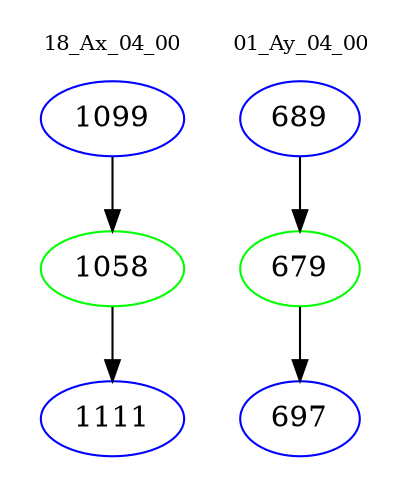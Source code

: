 digraph{
subgraph cluster_0 {
color = white
label = "18_Ax_04_00";
fontsize=10;
T0_1099 [label="1099", color="blue"]
T0_1099 -> T0_1058 [color="black"]
T0_1058 [label="1058", color="green"]
T0_1058 -> T0_1111 [color="black"]
T0_1111 [label="1111", color="blue"]
}
subgraph cluster_1 {
color = white
label = "01_Ay_04_00";
fontsize=10;
T1_689 [label="689", color="blue"]
T1_689 -> T1_679 [color="black"]
T1_679 [label="679", color="green"]
T1_679 -> T1_697 [color="black"]
T1_697 [label="697", color="blue"]
}
}
